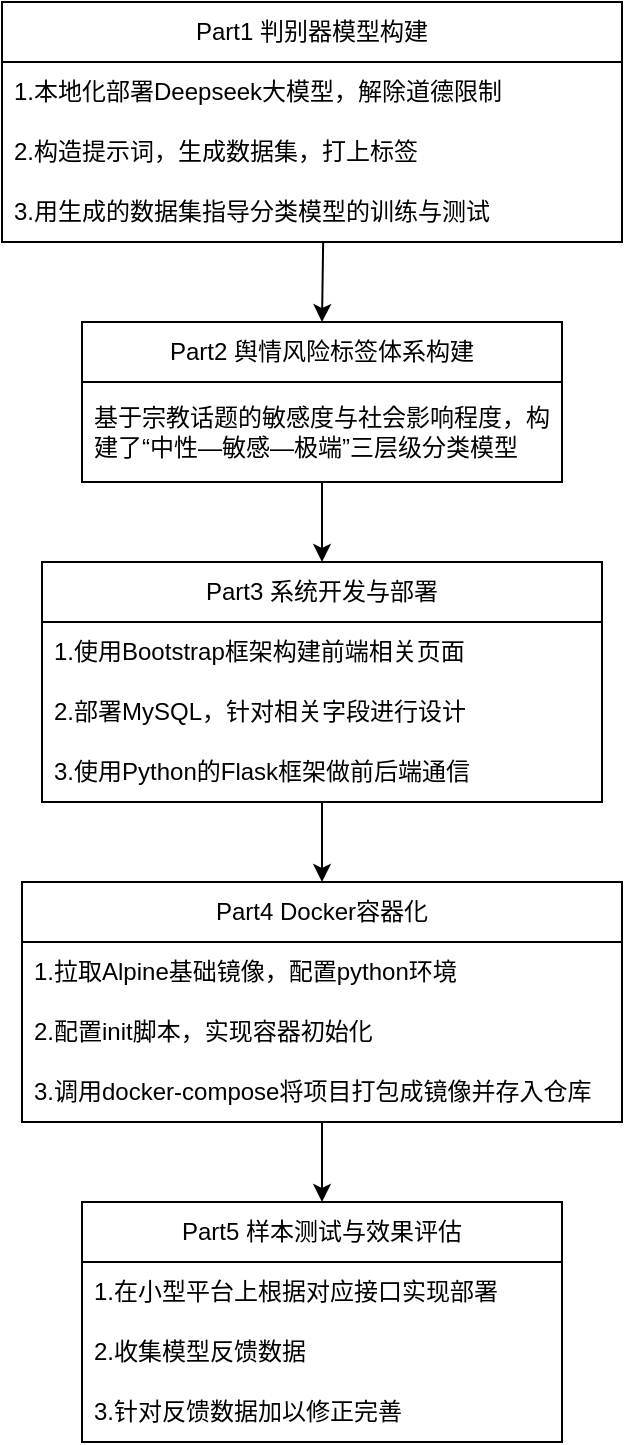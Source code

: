 <mxfile version="26.2.13">
  <diagram name="Page-1" id="kbyUYZj_W14xtbQeNkoP">
    <mxGraphModel dx="579" dy="350" grid="1" gridSize="10" guides="1" tooltips="1" connect="1" arrows="1" fold="1" page="1" pageScale="1" pageWidth="850" pageHeight="1100" math="0" shadow="0">
      <root>
        <mxCell id="0" />
        <mxCell id="1" parent="0" />
        <mxCell id="xV9VtFNJZrZZkLkUG6F--14" value="Part1 判别器模型构建" style="swimlane;fontStyle=0;childLayout=stackLayout;horizontal=1;startSize=30;horizontalStack=0;resizeParent=1;resizeParentMax=0;resizeLast=0;collapsible=1;marginBottom=0;whiteSpace=wrap;html=1;" parent="1" vertex="1">
          <mxGeometry x="200" y="120" width="310" height="120" as="geometry">
            <mxRectangle x="315" y="130" width="160" height="30" as="alternateBounds" />
          </mxGeometry>
        </mxCell>
        <mxCell id="xV9VtFNJZrZZkLkUG6F--15" value="1.本地化部署Deepseek大模型，解除道德限制" style="text;strokeColor=none;fillColor=none;align=left;verticalAlign=middle;spacingLeft=4;spacingRight=4;overflow=hidden;points=[[0,0.5],[1,0.5]];portConstraint=eastwest;rotatable=0;whiteSpace=wrap;html=1;" parent="xV9VtFNJZrZZkLkUG6F--14" vertex="1">
          <mxGeometry y="30" width="310" height="30" as="geometry" />
        </mxCell>
        <mxCell id="xV9VtFNJZrZZkLkUG6F--16" value="2.构造提示词，生成数据集，打上标签" style="text;strokeColor=none;fillColor=none;align=left;verticalAlign=middle;spacingLeft=4;spacingRight=4;overflow=hidden;points=[[0,0.5],[1,0.5]];portConstraint=eastwest;rotatable=0;whiteSpace=wrap;html=1;" parent="xV9VtFNJZrZZkLkUG6F--14" vertex="1">
          <mxGeometry y="60" width="310" height="30" as="geometry" />
        </mxCell>
        <mxCell id="xV9VtFNJZrZZkLkUG6F--17" value="3.用生成的数据集指导分类模型的训练与测试" style="text;strokeColor=none;fillColor=none;align=left;verticalAlign=middle;spacingLeft=4;spacingRight=4;overflow=hidden;points=[[0,0.5],[1,0.5]];portConstraint=eastwest;rotatable=0;whiteSpace=wrap;html=1;" parent="xV9VtFNJZrZZkLkUG6F--14" vertex="1">
          <mxGeometry y="90" width="310" height="30" as="geometry" />
        </mxCell>
        <mxCell id="xV9VtFNJZrZZkLkUG6F--18" value="Part2 舆情风险标签体系构建" style="swimlane;fontStyle=0;childLayout=stackLayout;horizontal=1;startSize=30;horizontalStack=0;resizeParent=1;resizeParentMax=0;resizeLast=0;collapsible=1;marginBottom=0;whiteSpace=wrap;html=1;" parent="1" vertex="1">
          <mxGeometry x="240" y="280" width="240" height="80" as="geometry" />
        </mxCell>
        <mxCell id="xV9VtFNJZrZZkLkUG6F--19" value="基于宗教话题的敏感度与社会影响程度，构建了“中性—敏感—极端”三层级分类模型" style="text;strokeColor=none;fillColor=none;align=left;verticalAlign=middle;spacingLeft=4;spacingRight=4;overflow=hidden;points=[[0,0.5],[1,0.5]];portConstraint=eastwest;rotatable=0;whiteSpace=wrap;html=1;" parent="xV9VtFNJZrZZkLkUG6F--18" vertex="1">
          <mxGeometry y="30" width="240" height="50" as="geometry" />
        </mxCell>
        <mxCell id="xV9VtFNJZrZZkLkUG6F--24" value="" style="endArrow=classic;html=1;rounded=0;exitX=0.518;exitY=0.992;exitDx=0;exitDy=0;exitPerimeter=0;entryX=0.5;entryY=0;entryDx=0;entryDy=0;" parent="1" source="xV9VtFNJZrZZkLkUG6F--17" target="xV9VtFNJZrZZkLkUG6F--18" edge="1">
          <mxGeometry width="50" height="50" relative="1" as="geometry">
            <mxPoint x="490" y="290" as="sourcePoint" />
            <mxPoint x="540" y="240" as="targetPoint" />
          </mxGeometry>
        </mxCell>
        <mxCell id="nykbgvEU5ebu1EpVfbw6-4" style="edgeStyle=orthogonalEdgeStyle;rounded=0;orthogonalLoop=1;jettySize=auto;html=1;exitX=0.5;exitY=1;exitDx=0;exitDy=0;entryX=0.5;entryY=0;entryDx=0;entryDy=0;" edge="1" parent="1" source="xV9VtFNJZrZZkLkUG6F--26" target="xV9VtFNJZrZZkLkUG6F--30">
          <mxGeometry relative="1" as="geometry" />
        </mxCell>
        <mxCell id="xV9VtFNJZrZZkLkUG6F--26" value="Part3 系统开发与部署" style="swimlane;fontStyle=0;childLayout=stackLayout;horizontal=1;startSize=30;horizontalStack=0;resizeParent=1;resizeParentMax=0;resizeLast=0;collapsible=1;marginBottom=0;whiteSpace=wrap;html=1;" parent="1" vertex="1">
          <mxGeometry x="220" y="400" width="280" height="120" as="geometry" />
        </mxCell>
        <mxCell id="xV9VtFNJZrZZkLkUG6F--27" value="1.使用Bootstrap框架构建前端相关页面" style="text;strokeColor=none;fillColor=none;align=left;verticalAlign=middle;spacingLeft=4;spacingRight=4;overflow=hidden;points=[[0,0.5],[1,0.5]];portConstraint=eastwest;rotatable=0;whiteSpace=wrap;html=1;" parent="xV9VtFNJZrZZkLkUG6F--26" vertex="1">
          <mxGeometry y="30" width="280" height="30" as="geometry" />
        </mxCell>
        <mxCell id="xV9VtFNJZrZZkLkUG6F--28" value="2.部署MySQL，针对相关字段进行设计" style="text;strokeColor=none;fillColor=none;align=left;verticalAlign=middle;spacingLeft=4;spacingRight=4;overflow=hidden;points=[[0,0.5],[1,0.5]];portConstraint=eastwest;rotatable=0;whiteSpace=wrap;html=1;" parent="xV9VtFNJZrZZkLkUG6F--26" vertex="1">
          <mxGeometry y="60" width="280" height="30" as="geometry" />
        </mxCell>
        <mxCell id="xV9VtFNJZrZZkLkUG6F--29" value="3.使用Python的Flask框架做前后端通信" style="text;strokeColor=none;fillColor=none;align=left;verticalAlign=middle;spacingLeft=4;spacingRight=4;overflow=hidden;points=[[0,0.5],[1,0.5]];portConstraint=eastwest;rotatable=0;whiteSpace=wrap;html=1;" parent="xV9VtFNJZrZZkLkUG6F--26" vertex="1">
          <mxGeometry y="90" width="280" height="30" as="geometry" />
        </mxCell>
        <mxCell id="nykbgvEU5ebu1EpVfbw6-5" style="edgeStyle=orthogonalEdgeStyle;rounded=0;orthogonalLoop=1;jettySize=auto;html=1;exitX=0.5;exitY=1;exitDx=0;exitDy=0;entryX=0.5;entryY=0;entryDx=0;entryDy=0;" edge="1" parent="1" source="xV9VtFNJZrZZkLkUG6F--30" target="xV9VtFNJZrZZkLkUG6F--38">
          <mxGeometry relative="1" as="geometry" />
        </mxCell>
        <mxCell id="xV9VtFNJZrZZkLkUG6F--30" value="Part4 Docker容器化" style="swimlane;fontStyle=0;childLayout=stackLayout;horizontal=1;startSize=30;horizontalStack=0;resizeParent=1;resizeParentMax=0;resizeLast=0;collapsible=1;marginBottom=0;whiteSpace=wrap;html=1;" parent="1" vertex="1">
          <mxGeometry x="210" y="560" width="300" height="120" as="geometry" />
        </mxCell>
        <mxCell id="xV9VtFNJZrZZkLkUG6F--31" value="1.拉取Alpine基础镜像，配置python环境" style="text;strokeColor=none;fillColor=none;align=left;verticalAlign=middle;spacingLeft=4;spacingRight=4;overflow=hidden;points=[[0,0.5],[1,0.5]];portConstraint=eastwest;rotatable=0;whiteSpace=wrap;html=1;" parent="xV9VtFNJZrZZkLkUG6F--30" vertex="1">
          <mxGeometry y="30" width="300" height="30" as="geometry" />
        </mxCell>
        <mxCell id="xV9VtFNJZrZZkLkUG6F--32" value="2.配置init脚本，实现容器初始化" style="text;strokeColor=none;fillColor=none;align=left;verticalAlign=middle;spacingLeft=4;spacingRight=4;overflow=hidden;points=[[0,0.5],[1,0.5]];portConstraint=eastwest;rotatable=0;whiteSpace=wrap;html=1;" parent="xV9VtFNJZrZZkLkUG6F--30" vertex="1">
          <mxGeometry y="60" width="300" height="30" as="geometry" />
        </mxCell>
        <mxCell id="xV9VtFNJZrZZkLkUG6F--33" value="3.调用docker-compose将项目打包成镜像并存入仓库" style="text;strokeColor=none;fillColor=none;align=left;verticalAlign=middle;spacingLeft=4;spacingRight=4;overflow=hidden;points=[[0,0.5],[1,0.5]];portConstraint=eastwest;rotatable=0;whiteSpace=wrap;html=1;" parent="xV9VtFNJZrZZkLkUG6F--30" vertex="1">
          <mxGeometry y="90" width="300" height="30" as="geometry" />
        </mxCell>
        <mxCell id="xV9VtFNJZrZZkLkUG6F--38" value="Part5 样本测试与效果评估" style="swimlane;fontStyle=0;childLayout=stackLayout;horizontal=1;startSize=30;horizontalStack=0;resizeParent=1;resizeParentMax=0;resizeLast=0;collapsible=1;marginBottom=0;whiteSpace=wrap;html=1;" parent="1" vertex="1">
          <mxGeometry x="240" y="720" width="240" height="120" as="geometry" />
        </mxCell>
        <mxCell id="xV9VtFNJZrZZkLkUG6F--39" value="1.在小型平台上根据对应接口实现部署" style="text;strokeColor=none;fillColor=none;align=left;verticalAlign=middle;spacingLeft=4;spacingRight=4;overflow=hidden;points=[[0,0.5],[1,0.5]];portConstraint=eastwest;rotatable=0;whiteSpace=wrap;html=1;" parent="xV9VtFNJZrZZkLkUG6F--38" vertex="1">
          <mxGeometry y="30" width="240" height="30" as="geometry" />
        </mxCell>
        <mxCell id="xV9VtFNJZrZZkLkUG6F--40" value="2.收集模型反馈数据" style="text;strokeColor=none;fillColor=none;align=left;verticalAlign=middle;spacingLeft=4;spacingRight=4;overflow=hidden;points=[[0,0.5],[1,0.5]];portConstraint=eastwest;rotatable=0;whiteSpace=wrap;html=1;" parent="xV9VtFNJZrZZkLkUG6F--38" vertex="1">
          <mxGeometry y="60" width="240" height="30" as="geometry" />
        </mxCell>
        <mxCell id="xV9VtFNJZrZZkLkUG6F--43" value="3.针对反馈数据加以修正完善" style="text;strokeColor=none;fillColor=none;align=left;verticalAlign=middle;spacingLeft=4;spacingRight=4;overflow=hidden;points=[[0,0.5],[1,0.5]];portConstraint=eastwest;rotatable=0;whiteSpace=wrap;html=1;" parent="xV9VtFNJZrZZkLkUG6F--38" vertex="1">
          <mxGeometry y="90" width="240" height="30" as="geometry" />
        </mxCell>
        <mxCell id="nykbgvEU5ebu1EpVfbw6-2" value="" style="endArrow=classic;html=1;rounded=0;entryX=0.5;entryY=0;entryDx=0;entryDy=0;" edge="1" parent="1" target="xV9VtFNJZrZZkLkUG6F--26">
          <mxGeometry width="50" height="50" relative="1" as="geometry">
            <mxPoint x="360" y="360" as="sourcePoint" />
            <mxPoint x="360" y="390" as="targetPoint" />
          </mxGeometry>
        </mxCell>
      </root>
    </mxGraphModel>
  </diagram>
</mxfile>
